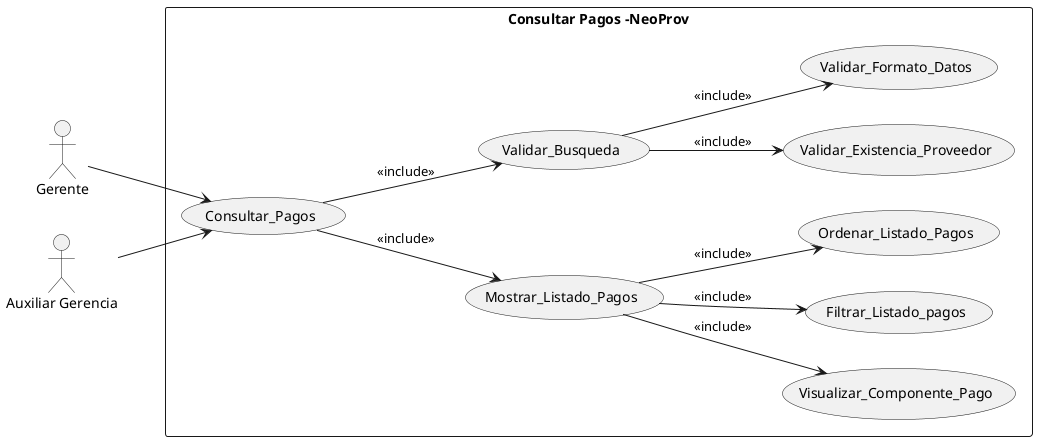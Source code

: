 @startuml diagramaCasoUsoOcho
left to right direction
actor "Gerente" as Gerente
actor "Auxiliar Gerencia" as AuxGerencia

rectangle "Consultar Pagos -NeoProv" {
    usecase "Consultar_Pagos" as UC1
    usecase "Mostrar_Listado_Pagos" as UC2
    usecase "Validar_Busqueda" as UC3
    usecase "Visualizar_Componente_Pago" as UC4
    usecase "Validar_Existencia_Proveedor" as UC5
    usecase "Validar_Formato_Datos" as UC6
    usecase "Filtrar_Listado_pagos" as UC7
    usecase "Ordenar_Listado_Pagos" as UC8


}

Gerente --> UC1
AuxGerencia --> UC1

UC1 --> UC2 : <<include>>
UC1 --> UC3 : <<include>>
UC2 --> UC4 : <<include>>
UC2 --> UC7 : <<include>>
UC2 --> UC8 : <<include>>
UC3 --> UC5 : <<include>>
UC3 --> UC6 : <<include>>



@enduml
